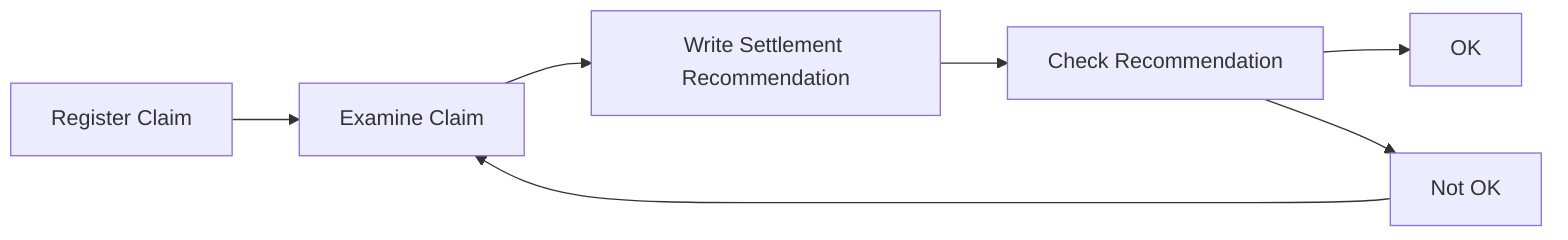 graph LR
A[Register Claim] --> B[Examine Claim]
B --> C[Write Settlement Recommendation]
C --> D[Check Recommendation]
D --> E[OK]
D --> F[Not OK]
F --> B